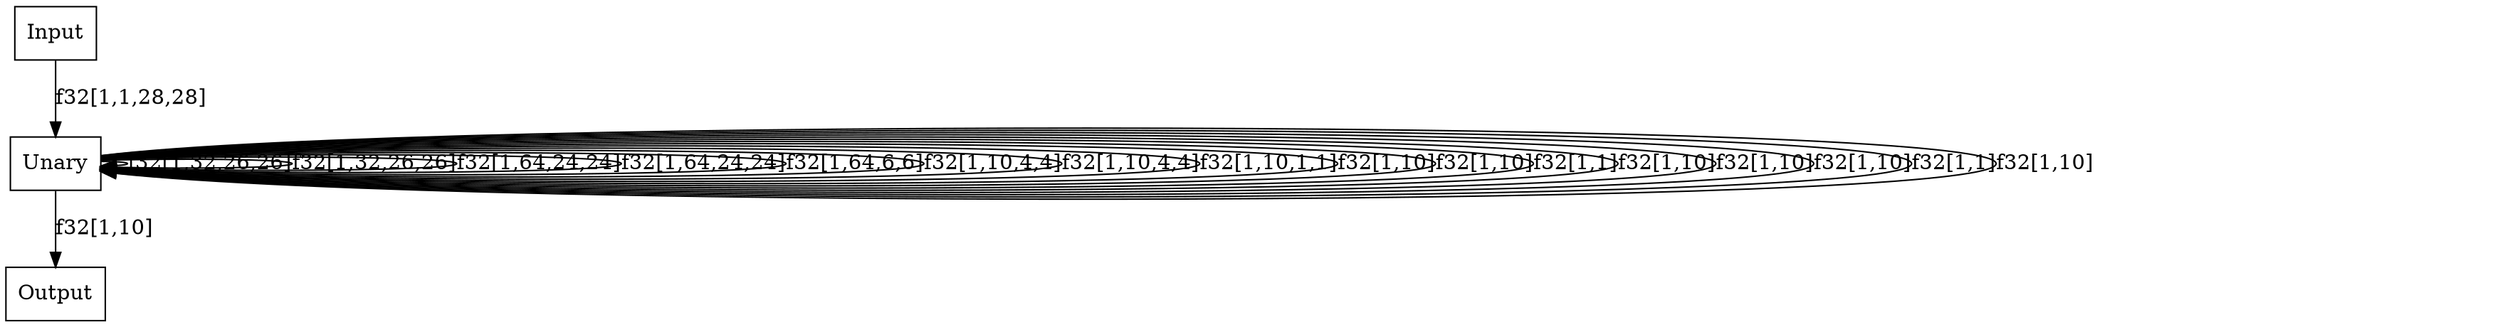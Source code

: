 digraph "graph" {
node [shape="record"]
"" [label="{Conv2D}"]
"" [label="{Binary}"]
"" [label="{Conv2D}"]
"" [label="{Binary}"]
"" [label="{ReduceWindow2D}"]
"" [label="{Conv2D}"]
"" [label="{Pad}"]
"" [label="{ReduceWindow2D}"]
"" [label="{Bitcast}"]
"" [label="{Reduce}"]
"" [label="{Binary}"]
"" [label="{Unary}"]
"" [label="{Reduce}"]
"" [label="{Binary}"]
"" [label="{Unary}"]
"img" [label="{Input}"]
"digit" [label="{Output}"]
""->"" [label="f32[1,32,26,26]"]
""->"" [label="f32[1,32,26,26]"]
""->"" [label="f32[1,64,24,24]"]
""->"" [label="f32[1,64,24,24]"]
""->"" [label="f32[1,64,6,6]"]
""->"" [label="f32[1,10,4,4]"]
""->"" [label="f32[1,10,4,4]"]
""->"" [label="f32[1,10,1,1]"]
""->"" [label="f32[1,10]"]
""->"" [label="f32[1,10]"]
""->"" [label="f32[1,1]"]
""->"" [label="f32[1,10]"]
""->"" [label="f32[1,10]"]
""->"" [label="f32[1,10]"]
""->"" [label="f32[1,1]"]
""->"" [label="f32[1,10]"]
""->"digit" [label="f32[1,10]"]
"img"->"" [label="f32[1,1,28,28]"]
}
